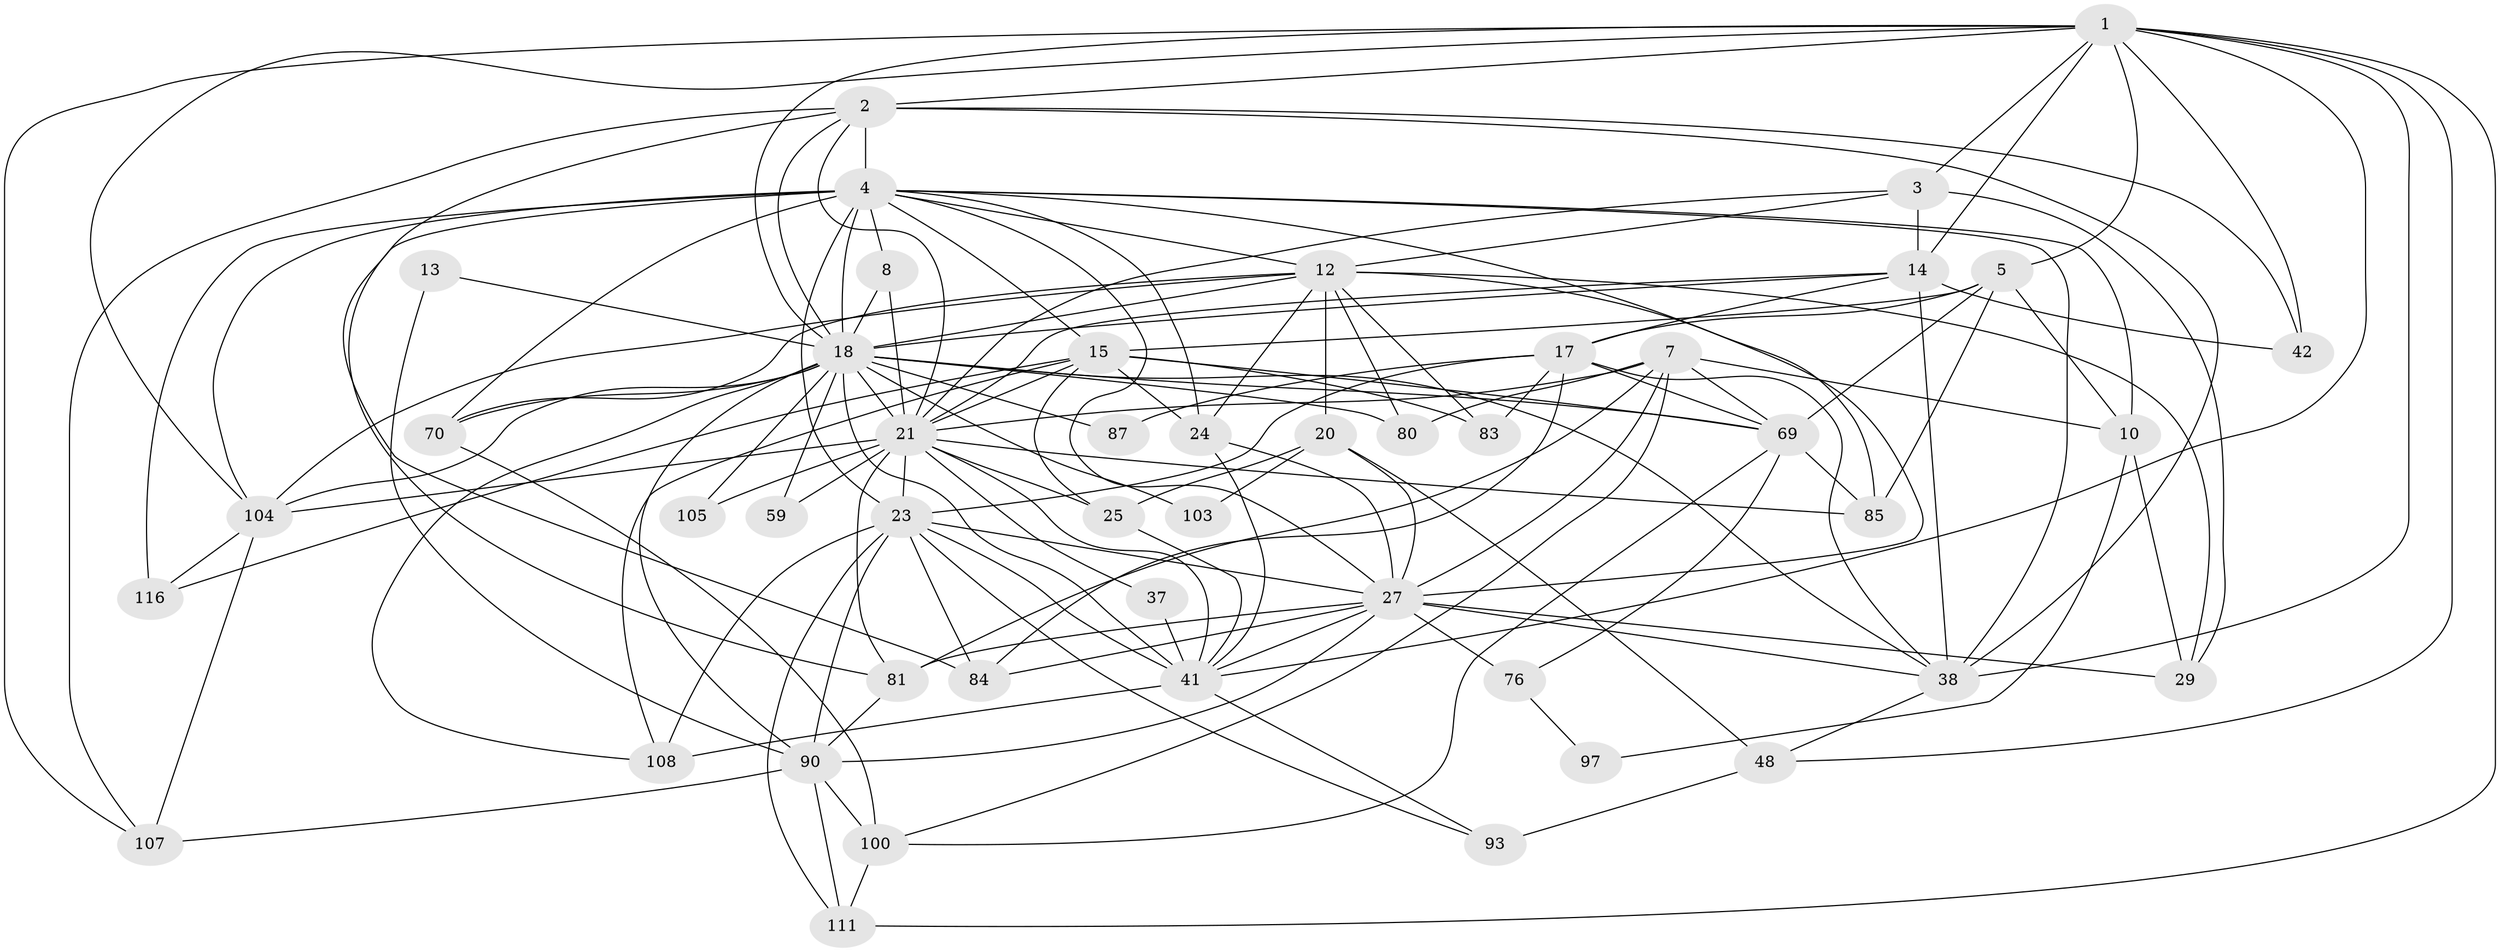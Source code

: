 // original degree distribution, {2: 0.16101694915254236, 4: 0.3389830508474576, 5: 0.1694915254237288, 7: 0.025423728813559324, 3: 0.2033898305084746, 9: 0.025423728813559324, 6: 0.07627118644067797}
// Generated by graph-tools (version 1.1) at 2025/19/03/04/25 18:19:00]
// undirected, 47 vertices, 142 edges
graph export_dot {
graph [start="1"]
  node [color=gray90,style=filled];
  1 [super="+45+6"];
  2 [super="+71+46+68"];
  3;
  4 [super="+58+9"];
  5 [super="+64"];
  7 [super="+102+36"];
  8;
  10 [super="+33"];
  12 [super="+72+22+60"];
  13;
  14 [super="+53"];
  15 [super="+57+35"];
  17 [super="+98"];
  18 [super="+19+30+109"];
  20 [super="+86"];
  21 [super="+47+26+31"];
  23 [super="+54+28"];
  24 [super="+50"];
  25 [super="+101"];
  27 [super="+55+34+89"];
  29;
  37;
  38 [super="+77+49+56"];
  41 [super="+118+79"];
  42;
  48;
  59;
  69 [super="+95"];
  70 [super="+94"];
  76;
  80;
  81;
  83;
  84;
  85;
  87;
  90 [super="+115"];
  93;
  97;
  100;
  103;
  104 [super="+106+110"];
  105;
  107;
  108;
  111;
  116;
  1 -- 5;
  1 -- 38;
  1 -- 104;
  1 -- 41;
  1 -- 42;
  1 -- 107;
  1 -- 48;
  1 -- 18 [weight=2];
  1 -- 3;
  1 -- 14;
  1 -- 111;
  1 -- 2;
  2 -- 84;
  2 -- 18;
  2 -- 4 [weight=2];
  2 -- 21;
  2 -- 42;
  2 -- 107;
  2 -- 38;
  3 -- 29;
  3 -- 12;
  3 -- 21;
  3 -- 14;
  4 -- 81 [weight=2];
  4 -- 23 [weight=3];
  4 -- 116 [weight=2];
  4 -- 70 [weight=3];
  4 -- 8;
  4 -- 10;
  4 -- 12;
  4 -- 15;
  4 -- 18 [weight=3];
  4 -- 85;
  4 -- 24;
  4 -- 27;
  4 -- 38;
  4 -- 104;
  5 -- 85;
  5 -- 10;
  5 -- 69;
  5 -- 17;
  5 -- 15;
  7 -- 81;
  7 -- 27;
  7 -- 21 [weight=2];
  7 -- 80;
  7 -- 100;
  7 -- 69;
  7 -- 10;
  8 -- 21;
  8 -- 18;
  10 -- 29;
  10 -- 97;
  12 -- 24;
  12 -- 83;
  12 -- 29;
  12 -- 70;
  12 -- 80;
  12 -- 20;
  12 -- 104;
  12 -- 27;
  12 -- 18;
  13 -- 90;
  13 -- 18;
  14 -- 17;
  14 -- 18;
  14 -- 21;
  14 -- 42;
  14 -- 38;
  15 -- 25;
  15 -- 21 [weight=2];
  15 -- 83;
  15 -- 116;
  15 -- 69;
  15 -- 24;
  15 -- 108;
  17 -- 83;
  17 -- 87;
  17 -- 23;
  17 -- 84;
  17 -- 69;
  17 -- 38;
  18 -- 69;
  18 -- 103;
  18 -- 104 [weight=2];
  18 -- 41 [weight=2];
  18 -- 21 [weight=2];
  18 -- 70;
  18 -- 105;
  18 -- 108;
  18 -- 80;
  18 -- 87;
  18 -- 90;
  18 -- 59;
  18 -- 38;
  20 -- 48;
  20 -- 103;
  20 -- 25;
  20 -- 27;
  21 -- 59;
  21 -- 37;
  21 -- 105;
  21 -- 81;
  21 -- 85;
  21 -- 23;
  21 -- 25;
  21 -- 104 [weight=2];
  21 -- 41;
  23 -- 108;
  23 -- 111;
  23 -- 84;
  23 -- 90;
  23 -- 27;
  23 -- 93;
  23 -- 41;
  24 -- 41;
  24 -- 27;
  25 -- 41;
  27 -- 29;
  27 -- 76;
  27 -- 84;
  27 -- 41;
  27 -- 90;
  27 -- 81;
  27 -- 38;
  37 -- 41;
  38 -- 48;
  41 -- 108 [weight=2];
  41 -- 93;
  48 -- 93;
  69 -- 100;
  69 -- 85;
  69 -- 76;
  70 -- 100;
  76 -- 97;
  81 -- 90;
  90 -- 111;
  90 -- 107;
  90 -- 100;
  100 -- 111;
  104 -- 107;
  104 -- 116;
}
